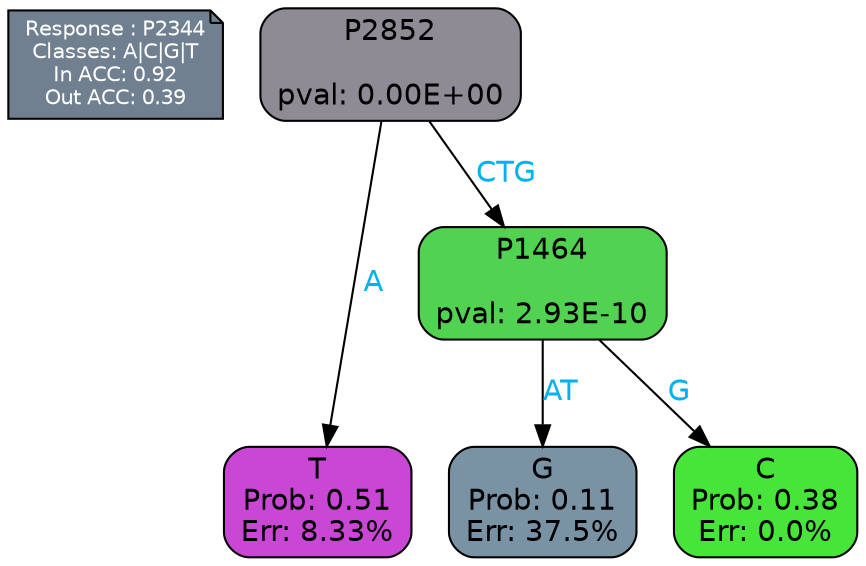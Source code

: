 digraph Tree {
node [shape=box, style="filled, rounded", color="black", fontname=helvetica] ;
graph [ranksep=equally, splines=polylines, bgcolor=transparent, dpi=600] ;
edge [fontname=helvetica] ;
LEGEND [label="Response : P2344
Classes: A|C|G|T
In ACC: 0.92
Out ACC: 0.39
",shape=note,align=left,style=filled,fillcolor="slategray",fontcolor="white",fontsize=10];1 [label="P2852

pval: 0.00E+00", fillcolor="#8f8b95"] ;
2 [label="T
Prob: 0.51
Err: 8.33%", fillcolor="#ca47d6"] ;
3 [label="P1464

pval: 2.93E-10", fillcolor="#52d251"] ;
4 [label="G
Prob: 0.11
Err: 37.5%", fillcolor="#7992a4"] ;
5 [label="C
Prob: 0.38
Err: 0.0%", fillcolor="#47e539"] ;
1 -> 2 [label="A",fontcolor=deepskyblue2] ;
1 -> 3 [label="CTG",fontcolor=deepskyblue2] ;
3 -> 4 [label="AT",fontcolor=deepskyblue2] ;
3 -> 5 [label="G",fontcolor=deepskyblue2] ;
{rank = same; 2;4;5;}{rank = same; LEGEND;1;}}